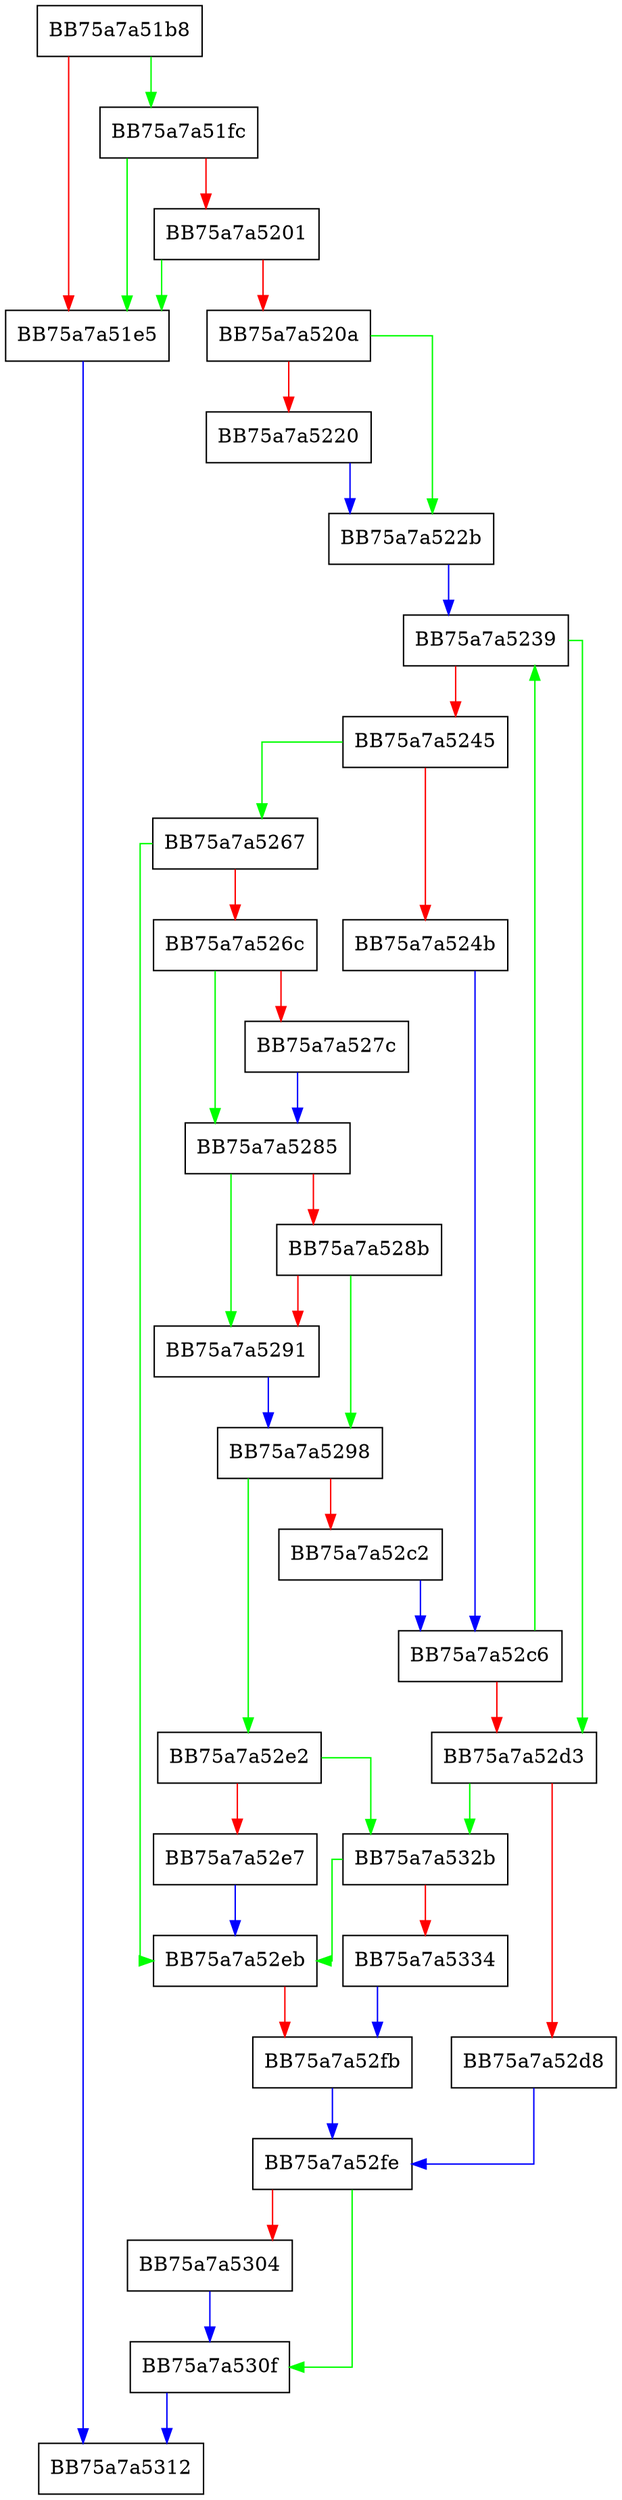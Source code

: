 digraph _Wcsftime_l {
  node [shape="box"];
  graph [splines=ortho];
  BB75a7a51b8 -> BB75a7a51fc [color="green"];
  BB75a7a51b8 -> BB75a7a51e5 [color="red"];
  BB75a7a51e5 -> BB75a7a5312 [color="blue"];
  BB75a7a51fc -> BB75a7a51e5 [color="green"];
  BB75a7a51fc -> BB75a7a5201 [color="red"];
  BB75a7a5201 -> BB75a7a51e5 [color="green"];
  BB75a7a5201 -> BB75a7a520a [color="red"];
  BB75a7a520a -> BB75a7a522b [color="green"];
  BB75a7a520a -> BB75a7a5220 [color="red"];
  BB75a7a5220 -> BB75a7a522b [color="blue"];
  BB75a7a522b -> BB75a7a5239 [color="blue"];
  BB75a7a5239 -> BB75a7a52d3 [color="green"];
  BB75a7a5239 -> BB75a7a5245 [color="red"];
  BB75a7a5245 -> BB75a7a5267 [color="green"];
  BB75a7a5245 -> BB75a7a524b [color="red"];
  BB75a7a524b -> BB75a7a52c6 [color="blue"];
  BB75a7a5267 -> BB75a7a52eb [color="green"];
  BB75a7a5267 -> BB75a7a526c [color="red"];
  BB75a7a526c -> BB75a7a5285 [color="green"];
  BB75a7a526c -> BB75a7a527c [color="red"];
  BB75a7a527c -> BB75a7a5285 [color="blue"];
  BB75a7a5285 -> BB75a7a5291 [color="green"];
  BB75a7a5285 -> BB75a7a528b [color="red"];
  BB75a7a528b -> BB75a7a5298 [color="green"];
  BB75a7a528b -> BB75a7a5291 [color="red"];
  BB75a7a5291 -> BB75a7a5298 [color="blue"];
  BB75a7a5298 -> BB75a7a52e2 [color="green"];
  BB75a7a5298 -> BB75a7a52c2 [color="red"];
  BB75a7a52c2 -> BB75a7a52c6 [color="blue"];
  BB75a7a52c6 -> BB75a7a5239 [color="green"];
  BB75a7a52c6 -> BB75a7a52d3 [color="red"];
  BB75a7a52d3 -> BB75a7a532b [color="green"];
  BB75a7a52d3 -> BB75a7a52d8 [color="red"];
  BB75a7a52d8 -> BB75a7a52fe [color="blue"];
  BB75a7a52e2 -> BB75a7a532b [color="green"];
  BB75a7a52e2 -> BB75a7a52e7 [color="red"];
  BB75a7a52e7 -> BB75a7a52eb [color="blue"];
  BB75a7a52eb -> BB75a7a52fb [color="red"];
  BB75a7a52fb -> BB75a7a52fe [color="blue"];
  BB75a7a52fe -> BB75a7a530f [color="green"];
  BB75a7a52fe -> BB75a7a5304 [color="red"];
  BB75a7a5304 -> BB75a7a530f [color="blue"];
  BB75a7a530f -> BB75a7a5312 [color="blue"];
  BB75a7a532b -> BB75a7a52eb [color="green"];
  BB75a7a532b -> BB75a7a5334 [color="red"];
  BB75a7a5334 -> BB75a7a52fb [color="blue"];
}